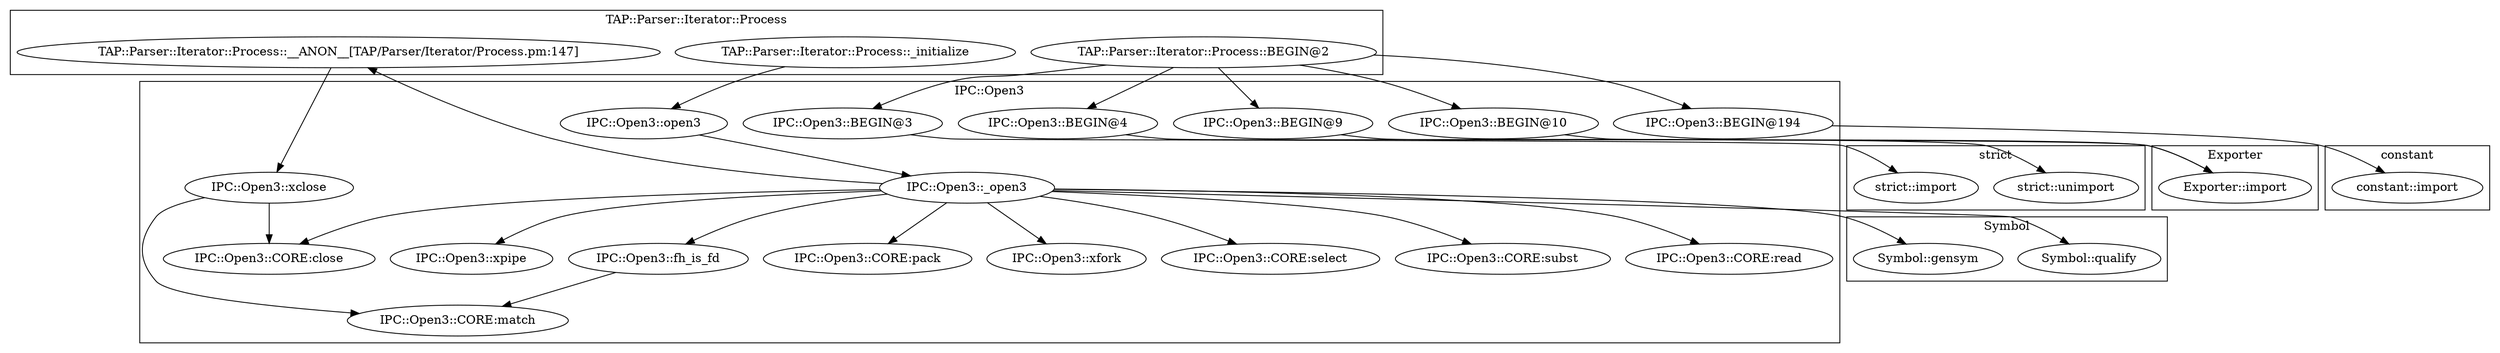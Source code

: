 digraph {
graph [overlap=false]
subgraph cluster_Symbol {
	label="Symbol";
	"Symbol::gensym";
	"Symbol::qualify";
}
subgraph cluster_IPC_Open3 {
	label="IPC::Open3";
	"IPC::Open3::CORE:subst";
	"IPC::Open3::BEGIN@4";
	"IPC::Open3::_open3";
	"IPC::Open3::open3";
	"IPC::Open3::BEGIN@3";
	"IPC::Open3::CORE:read";
	"IPC::Open3::fh_is_fd";
	"IPC::Open3::xpipe";
	"IPC::Open3::BEGIN@9";
	"IPC::Open3::xclose";
	"IPC::Open3::CORE:pack";
	"IPC::Open3::CORE:match";
	"IPC::Open3::xfork";
	"IPC::Open3::CORE:close";
	"IPC::Open3::BEGIN@194";
	"IPC::Open3::CORE:select";
	"IPC::Open3::BEGIN@10";
}
subgraph cluster_strict {
	label="strict";
	"strict::import";
	"strict::unimport";
}
subgraph cluster_constant {
	label="constant";
	"constant::import";
}
subgraph cluster_Exporter {
	label="Exporter";
	"Exporter::import";
}
subgraph cluster_TAP_Parser_Iterator_Process {
	label="TAP::Parser::Iterator::Process";
	"TAP::Parser::Iterator::Process::BEGIN@2";
	"TAP::Parser::Iterator::Process::__ANON__[TAP/Parser/Iterator/Process.pm:147]";
	"TAP::Parser::Iterator::Process::_initialize";
}
"TAP::Parser::Iterator::Process::BEGIN@2" -> "IPC::Open3::BEGIN@4";
"IPC::Open3::_open3" -> "IPC::Open3::fh_is_fd";
"TAP::Parser::Iterator::Process::__ANON__[TAP/Parser/Iterator/Process.pm:147]" -> "IPC::Open3::xclose";
"IPC::Open3::BEGIN@9" -> "Exporter::import";
"IPC::Open3::BEGIN@10" -> "Exporter::import";
"IPC::Open3::_open3" -> "IPC::Open3::CORE:read";
"IPC::Open3::_open3" -> "IPC::Open3::CORE:pack";
"IPC::Open3::_open3" -> "IPC::Open3::CORE:select";
"TAP::Parser::Iterator::Process::_initialize" -> "IPC::Open3::open3";
"IPC::Open3::_open3" -> "IPC::Open3::xpipe";
"TAP::Parser::Iterator::Process::BEGIN@2" -> "IPC::Open3::BEGIN@9";
"IPC::Open3::_open3" -> "Symbol::qualify";
"TAP::Parser::Iterator::Process::BEGIN@2" -> "IPC::Open3::BEGIN@10";
"IPC::Open3::_open3" -> "IPC::Open3::CORE:subst";
"IPC::Open3::BEGIN@194" -> "constant::import";
"IPC::Open3::BEGIN@4" -> "strict::unimport";
"IPC::Open3::_open3" -> "Symbol::gensym";
"IPC::Open3::_open3" -> "TAP::Parser::Iterator::Process::__ANON__[TAP/Parser/Iterator/Process.pm:147]";
"IPC::Open3::open3" -> "IPC::Open3::_open3";
"TAP::Parser::Iterator::Process::BEGIN@2" -> "IPC::Open3::BEGIN@3";
"IPC::Open3::fh_is_fd" -> "IPC::Open3::CORE:match";
"IPC::Open3::xclose" -> "IPC::Open3::CORE:match";
"IPC::Open3::_open3" -> "IPC::Open3::xfork";
"IPC::Open3::BEGIN@3" -> "strict::import";
"IPC::Open3::xclose" -> "IPC::Open3::CORE:close";
"IPC::Open3::_open3" -> "IPC::Open3::CORE:close";
"TAP::Parser::Iterator::Process::BEGIN@2" -> "IPC::Open3::BEGIN@194";
}
